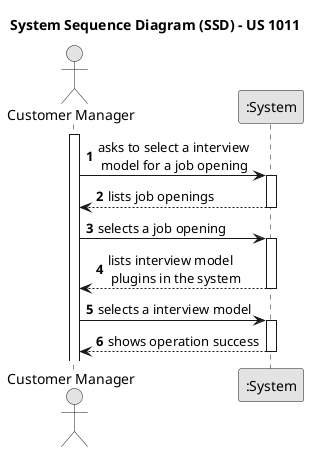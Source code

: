 @startuml
skinparam monochrome true
skinparam packageStyle rectangle
skinparam shadowing false

title System Sequence Diagram (SSD) - US 1011

autonumber

actor "Customer Manager" as User
participant ":System" as System

activate User

    User -> System: asks to select a interview\n model for a job opening
        activate System

    System--> User : lists job openings
        deactivate System

    User -> System: selects a job opening
        activate System

        System--> User : lists interview model\n plugins in the system
            deactivate System

        User -> System: selects a interview model
            activate System

            System--> User : shows operation success
                deactivate System

@enduml